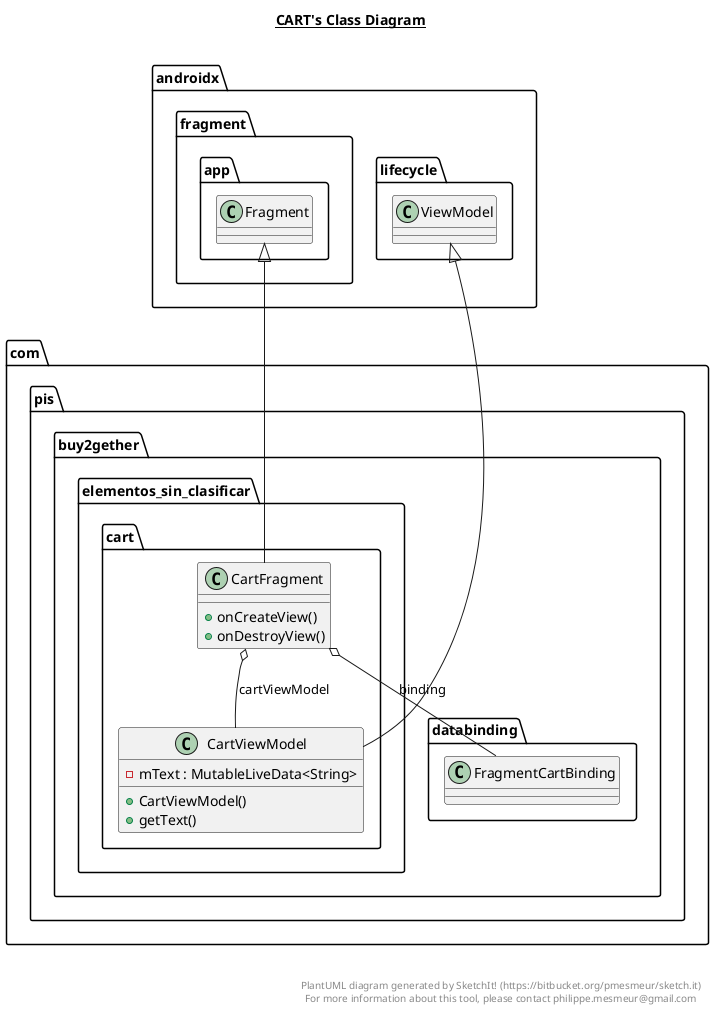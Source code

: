 @startuml

title __CART's Class Diagram__\n

  namespace com.pis.buy2gether {
    namespace elementos_sin_clasificar.cart {
      class com.pis.buy2gether.elementos_sin_clasificar.cart.CartFragment {
          + onCreateView()
          + onDestroyView()
      }
    }
  }
  

  namespace com.pis.buy2gether {
    namespace elementos_sin_clasificar.cart {
      class com.pis.buy2gether.elementos_sin_clasificar.cart.CartViewModel {
          - mText : MutableLiveData<String>
          + CartViewModel()
          + getText()
      }
    }
  }
  

  com.pis.buy2gether.elementos_sin_clasificar.cart.CartFragment -up-|> androidx.fragment.app.Fragment
  com.pis.buy2gether.elementos_sin_clasificar.cart.CartFragment o-- com.pis.buy2gether.databinding.FragmentCartBinding : binding
  com.pis.buy2gether.elementos_sin_clasificar.cart.CartFragment o-- com.pis.buy2gether.elementos_sin_clasificar.cart.CartViewModel : cartViewModel
  com.pis.buy2gether.elementos_sin_clasificar.cart.CartViewModel -up-|> androidx.lifecycle.ViewModel


right footer


PlantUML diagram generated by SketchIt! (https://bitbucket.org/pmesmeur/sketch.it)
For more information about this tool, please contact philippe.mesmeur@gmail.com
endfooter

@enduml
